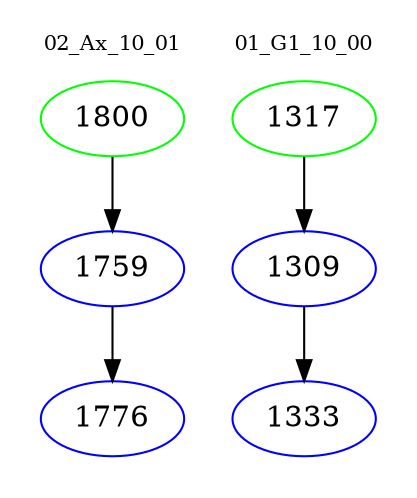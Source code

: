 digraph{
subgraph cluster_0 {
color = white
label = "02_Ax_10_01";
fontsize=10;
T0_1800 [label="1800", color="green"]
T0_1800 -> T0_1759 [color="black"]
T0_1759 [label="1759", color="blue"]
T0_1759 -> T0_1776 [color="black"]
T0_1776 [label="1776", color="blue"]
}
subgraph cluster_1 {
color = white
label = "01_G1_10_00";
fontsize=10;
T1_1317 [label="1317", color="green"]
T1_1317 -> T1_1309 [color="black"]
T1_1309 [label="1309", color="blue"]
T1_1309 -> T1_1333 [color="black"]
T1_1333 [label="1333", color="blue"]
}
}
